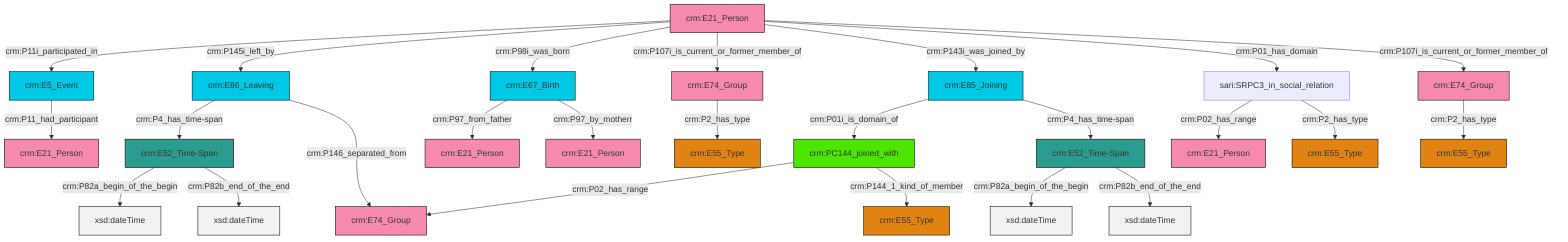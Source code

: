 graph TD
classDef Literal fill:#f2f2f2,stroke:#000000;
classDef CRM_Entity fill:#FFFFFF,stroke:#000000;
classDef Temporal_Entity fill:#00C9E6, stroke:#000000;
classDef Type fill:#E18312, stroke:#000000;
classDef Time-Span fill:#2C9C91, stroke:#000000;
classDef Appellation fill:#FFEB7F, stroke:#000000;
classDef Place fill:#008836, stroke:#000000;
classDef Persistent_Item fill:#B266B2, stroke:#000000;
classDef Conceptual_Object fill:#FFD700, stroke:#000000;
classDef Physical_Thing fill:#D2B48C, stroke:#000000;
classDef Actor fill:#f58aad, stroke:#000000;
classDef PC_Classes fill:#4ce600, stroke:#000000;
classDef Multi fill:#cccccc,stroke:#000000;

0["crm:E21_Person"]:::Actor -->|crm:P11i_participated_in| 1["crm:E5_Event"]:::Temporal_Entity
0["crm:E21_Person"]:::Actor -->|crm:P145i_left_by| 15["crm:E86_Leaving"]:::Temporal_Entity
1["crm:E5_Event"]:::Temporal_Entity -->|crm:P11_had_participant| 4["crm:E21_Person"]:::Actor
0["crm:E21_Person"]:::Actor -->|crm:P98i_was_born| 20["crm:E67_Birth"]:::Temporal_Entity
20["crm:E67_Birth"]:::Temporal_Entity -->|crm:P97_from_father| 21["crm:E21_Person"]:::Actor
26["crm:PC144_joined_with"]:::PC_Classes -->|crm:P02_has_range| 27["crm:E74_Group"]:::Actor
26["crm:PC144_joined_with"]:::PC_Classes -->|crm:P144_1_kind_of_member| 6["crm:E55_Type"]:::Type
20["crm:E67_Birth"]:::Temporal_Entity -->|crm:P97_by_motherr| 30["crm:E21_Person"]:::Actor
2["sari:SRPC3_in_social_relation"]:::Default -->|crm:P02_has_range| 9["crm:E21_Person"]:::Actor
11["crm:E52_Time-Span"]:::Time-Span -->|crm:P82a_begin_of_the_begin| 31[xsd:dateTime]:::Literal
28["crm:E85_Joining"]:::Temporal_Entity -->|crm:P01i_is_domain_of| 26["crm:PC144_joined_with"]:::PC_Classes
32["crm:E74_Group"]:::Actor -->|crm:P2_has_type| 18["crm:E55_Type"]:::Type
13["crm:E52_Time-Span"]:::Time-Span -->|crm:P82a_begin_of_the_begin| 34[xsd:dateTime]:::Literal
13["crm:E52_Time-Span"]:::Time-Span -->|crm:P82b_end_of_the_end| 35[xsd:dateTime]:::Literal
22["crm:E74_Group"]:::Actor -->|crm:P2_has_type| 24["crm:E55_Type"]:::Type
28["crm:E85_Joining"]:::Temporal_Entity -->|crm:P4_has_time-span| 11["crm:E52_Time-Span"]:::Time-Span
0["crm:E21_Person"]:::Actor -->|crm:P107i_is_current_or_former_member_of| 22["crm:E74_Group"]:::Actor
0["crm:E21_Person"]:::Actor -->|crm:P143i_was_joined_by| 28["crm:E85_Joining"]:::Temporal_Entity
11["crm:E52_Time-Span"]:::Time-Span -->|crm:P82b_end_of_the_end| 41[xsd:dateTime]:::Literal
0["crm:E21_Person"]:::Actor -->|crm:P01_has_domain| 2["sari:SRPC3_in_social_relation"]:::Default
15["crm:E86_Leaving"]:::Temporal_Entity -->|crm:P4_has_time-span| 13["crm:E52_Time-Span"]:::Time-Span
15["crm:E86_Leaving"]:::Temporal_Entity -->|crm:P146_separated_from| 27["crm:E74_Group"]:::Actor
2["sari:SRPC3_in_social_relation"]:::Default -->|crm:P2_has_type| 43["crm:E55_Type"]:::Type
0["crm:E21_Person"]:::Actor -->|crm:P107i_is_current_or_former_member_of| 32["crm:E74_Group"]:::Actor